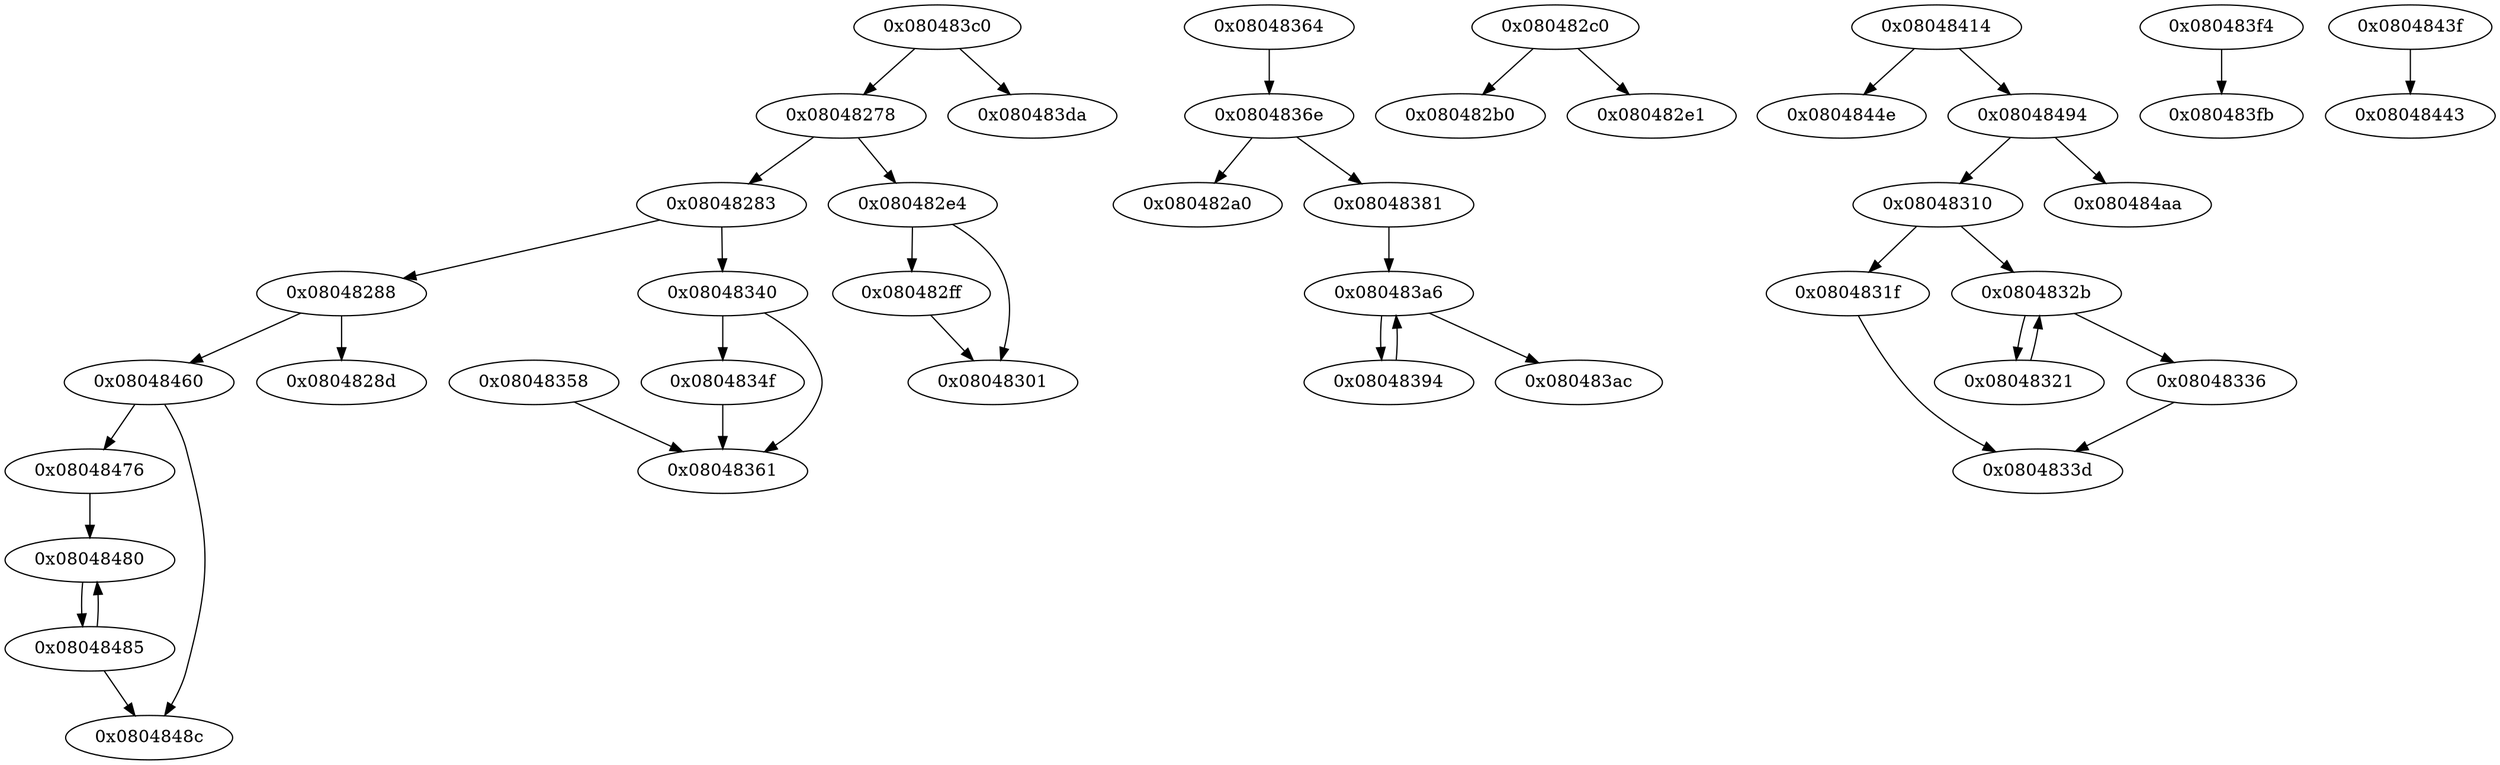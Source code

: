 digraph G {
0[ label="0x08048278" ];
1[ label="0x08048283" ];
2[ label="0x08048288" ];
3[ label="0x0804828d" ];
4[ label="0x080482a0" ];
5[ label="0x080482b0" ];
6[ label="0x080482c0" ];
7[ label="0x080482e1" ];
8[ label="0x080482e4" ];
9[ label="0x080482ff" ];
10[ label="0x08048301" ];
11[ label="0x08048310" ];
12[ label="0x0804831f" ];
13[ label="0x08048321" ];
14[ label="0x0804832b" ];
15[ label="0x08048336" ];
16[ label="0x0804833d" ];
17[ label="0x08048340" ];
18[ label="0x0804834f" ];
19[ label="0x08048358" ];
20[ label="0x08048361" ];
21[ label="0x08048364" ];
22[ label="0x0804836e" ];
23[ label="0x08048381" ];
24[ label="0x08048394" ];
25[ label="0x080483a6" ];
26[ label="0x080483ac" ];
27[ label="0x080483c0" ];
28[ label="0x080483da" ];
29[ label="0x080483f4" ];
30[ label="0x080483fb" ];
31[ label="0x08048414" ];
32[ label="0x0804843f" ];
33[ label="0x08048443" ];
34[ label="0x0804844e" ];
35[ label="0x08048460" ];
36[ label="0x08048476" ];
37[ label="0x08048480" ];
38[ label="0x08048485" ];
39[ label="0x0804848c" ];
40[ label="0x08048494" ];
41[ label="0x080484aa" ];
0->1 ;
0->8 ;
1->2 ;
1->17 ;
2->3 ;
2->35 ;
6->5 ;
6->7 ;
8->9 ;
8->10 ;
9->10 ;
11->12 ;
11->14 ;
12->16 ;
13->14 ;
14->13 ;
14->15 ;
15->16 ;
17->18 ;
17->20 ;
18->20 ;
19->20 ;
21->22 ;
22->4 ;
22->23 ;
23->25 ;
24->25 ;
25->24 ;
25->26 ;
27->0 ;
27->28 ;
29->30 ;
31->34 ;
31->40 ;
32->33 ;
35->36 ;
35->39 ;
36->37 ;
37->38 ;
38->37 ;
38->39 ;
40->11 ;
40->41 ;
}
